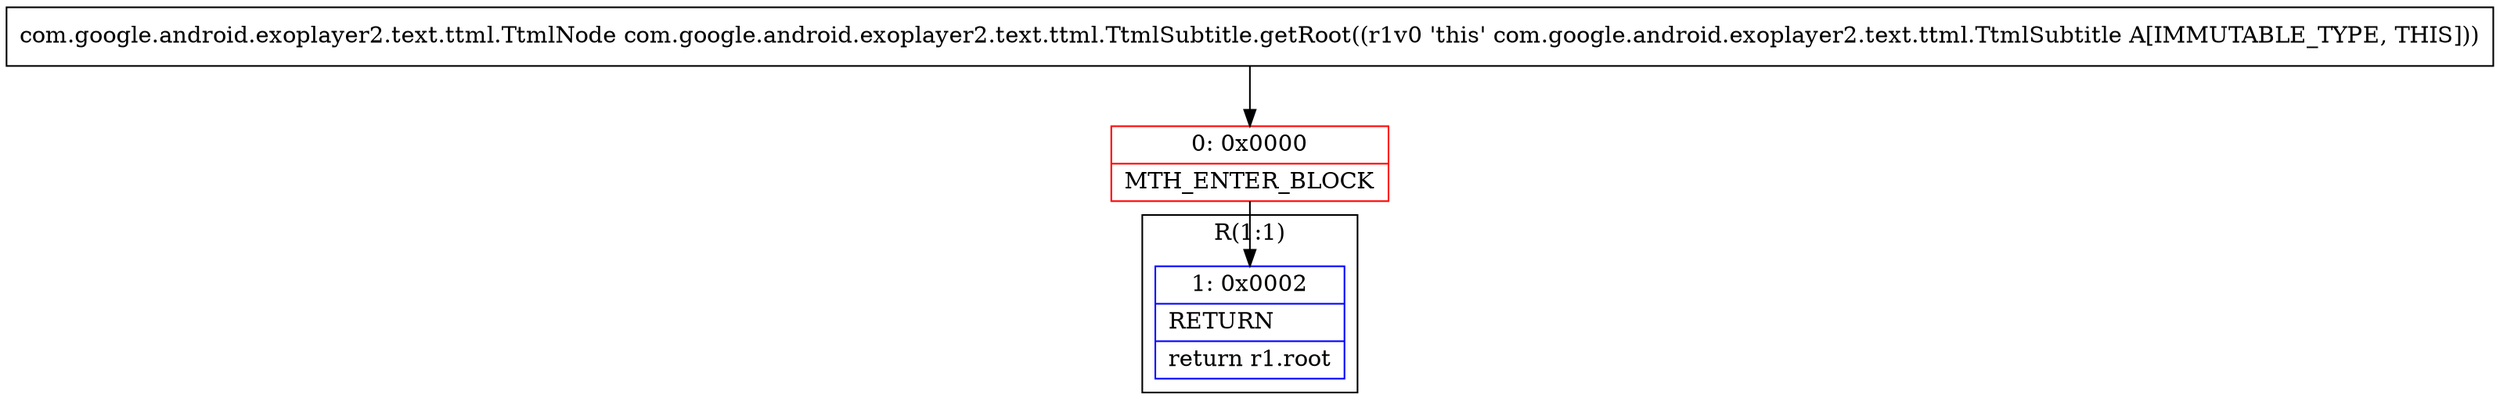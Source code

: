 digraph "CFG forcom.google.android.exoplayer2.text.ttml.TtmlSubtitle.getRoot()Lcom\/google\/android\/exoplayer2\/text\/ttml\/TtmlNode;" {
subgraph cluster_Region_415839443 {
label = "R(1:1)";
node [shape=record,color=blue];
Node_1 [shape=record,label="{1\:\ 0x0002|RETURN\l|return r1.root\l}"];
}
Node_0 [shape=record,color=red,label="{0\:\ 0x0000|MTH_ENTER_BLOCK\l}"];
MethodNode[shape=record,label="{com.google.android.exoplayer2.text.ttml.TtmlNode com.google.android.exoplayer2.text.ttml.TtmlSubtitle.getRoot((r1v0 'this' com.google.android.exoplayer2.text.ttml.TtmlSubtitle A[IMMUTABLE_TYPE, THIS])) }"];
MethodNode -> Node_0;
Node_0 -> Node_1;
}

